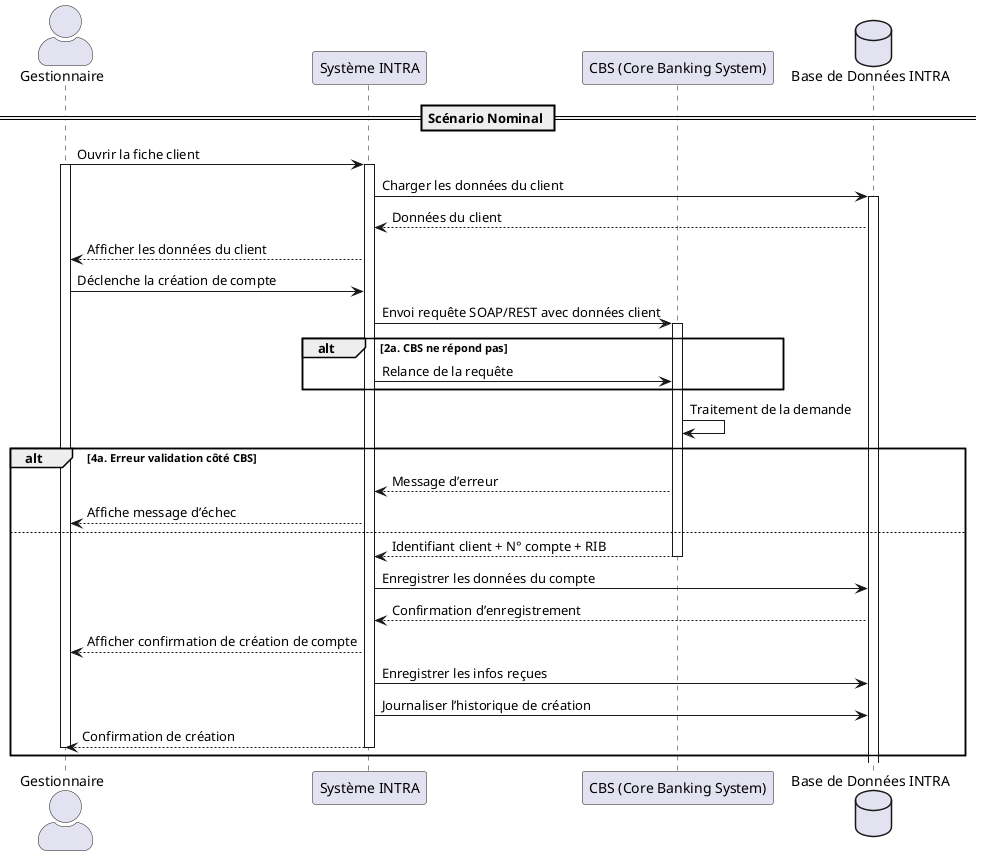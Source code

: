 @startuml UC018
skinparam actorStyle awesome

actor "Gestionnaire" as Gestionnaire
participant "Système INTRA" as INTRA
participant "CBS (Core Banking System)" as CBS
database "Base de Données INTRA" as BDD

== Scénario Nominal ==

Gestionnaire -> INTRA : Ouvrir la fiche client
activate Gestionnaire
activate INTRA
INTRA -> BDD : Charger les données du client
activate BDD
BDD --> INTRA : Données du client
INTRA --> Gestionnaire : Afficher les données du client
Gestionnaire -> INTRA : Déclenche la création de compte
INTRA -> CBS : Envoi requête SOAP/REST avec données client
activate CBS
alt 2a. CBS ne répond pas
    INTRA -> CBS : Relance de la requête
end

CBS -> CBS : Traitement de la demande

alt 4a. Erreur validation côté CBS
    CBS --> INTRA : Message d’erreur
    INTRA --> Gestionnaire : Affiche message d’échec
else
    CBS --> INTRA : Identifiant client + N° compte + RIB
    deactivate CBS
    INTRA -> BDD : Enregistrer les données du compte
    BDD --> INTRA : Confirmation d’enregistrement
    INTRA --> Gestionnaire : Afficher confirmation de création de compte
    INTRA -> BDD : Enregistrer les infos reçues
    INTRA -> BDD : Journaliser l’historique de création

    INTRA --> Gestionnaire : Confirmation de création
    deactivate INTRA
    deactivate Gestionnaire
end

@enduml

